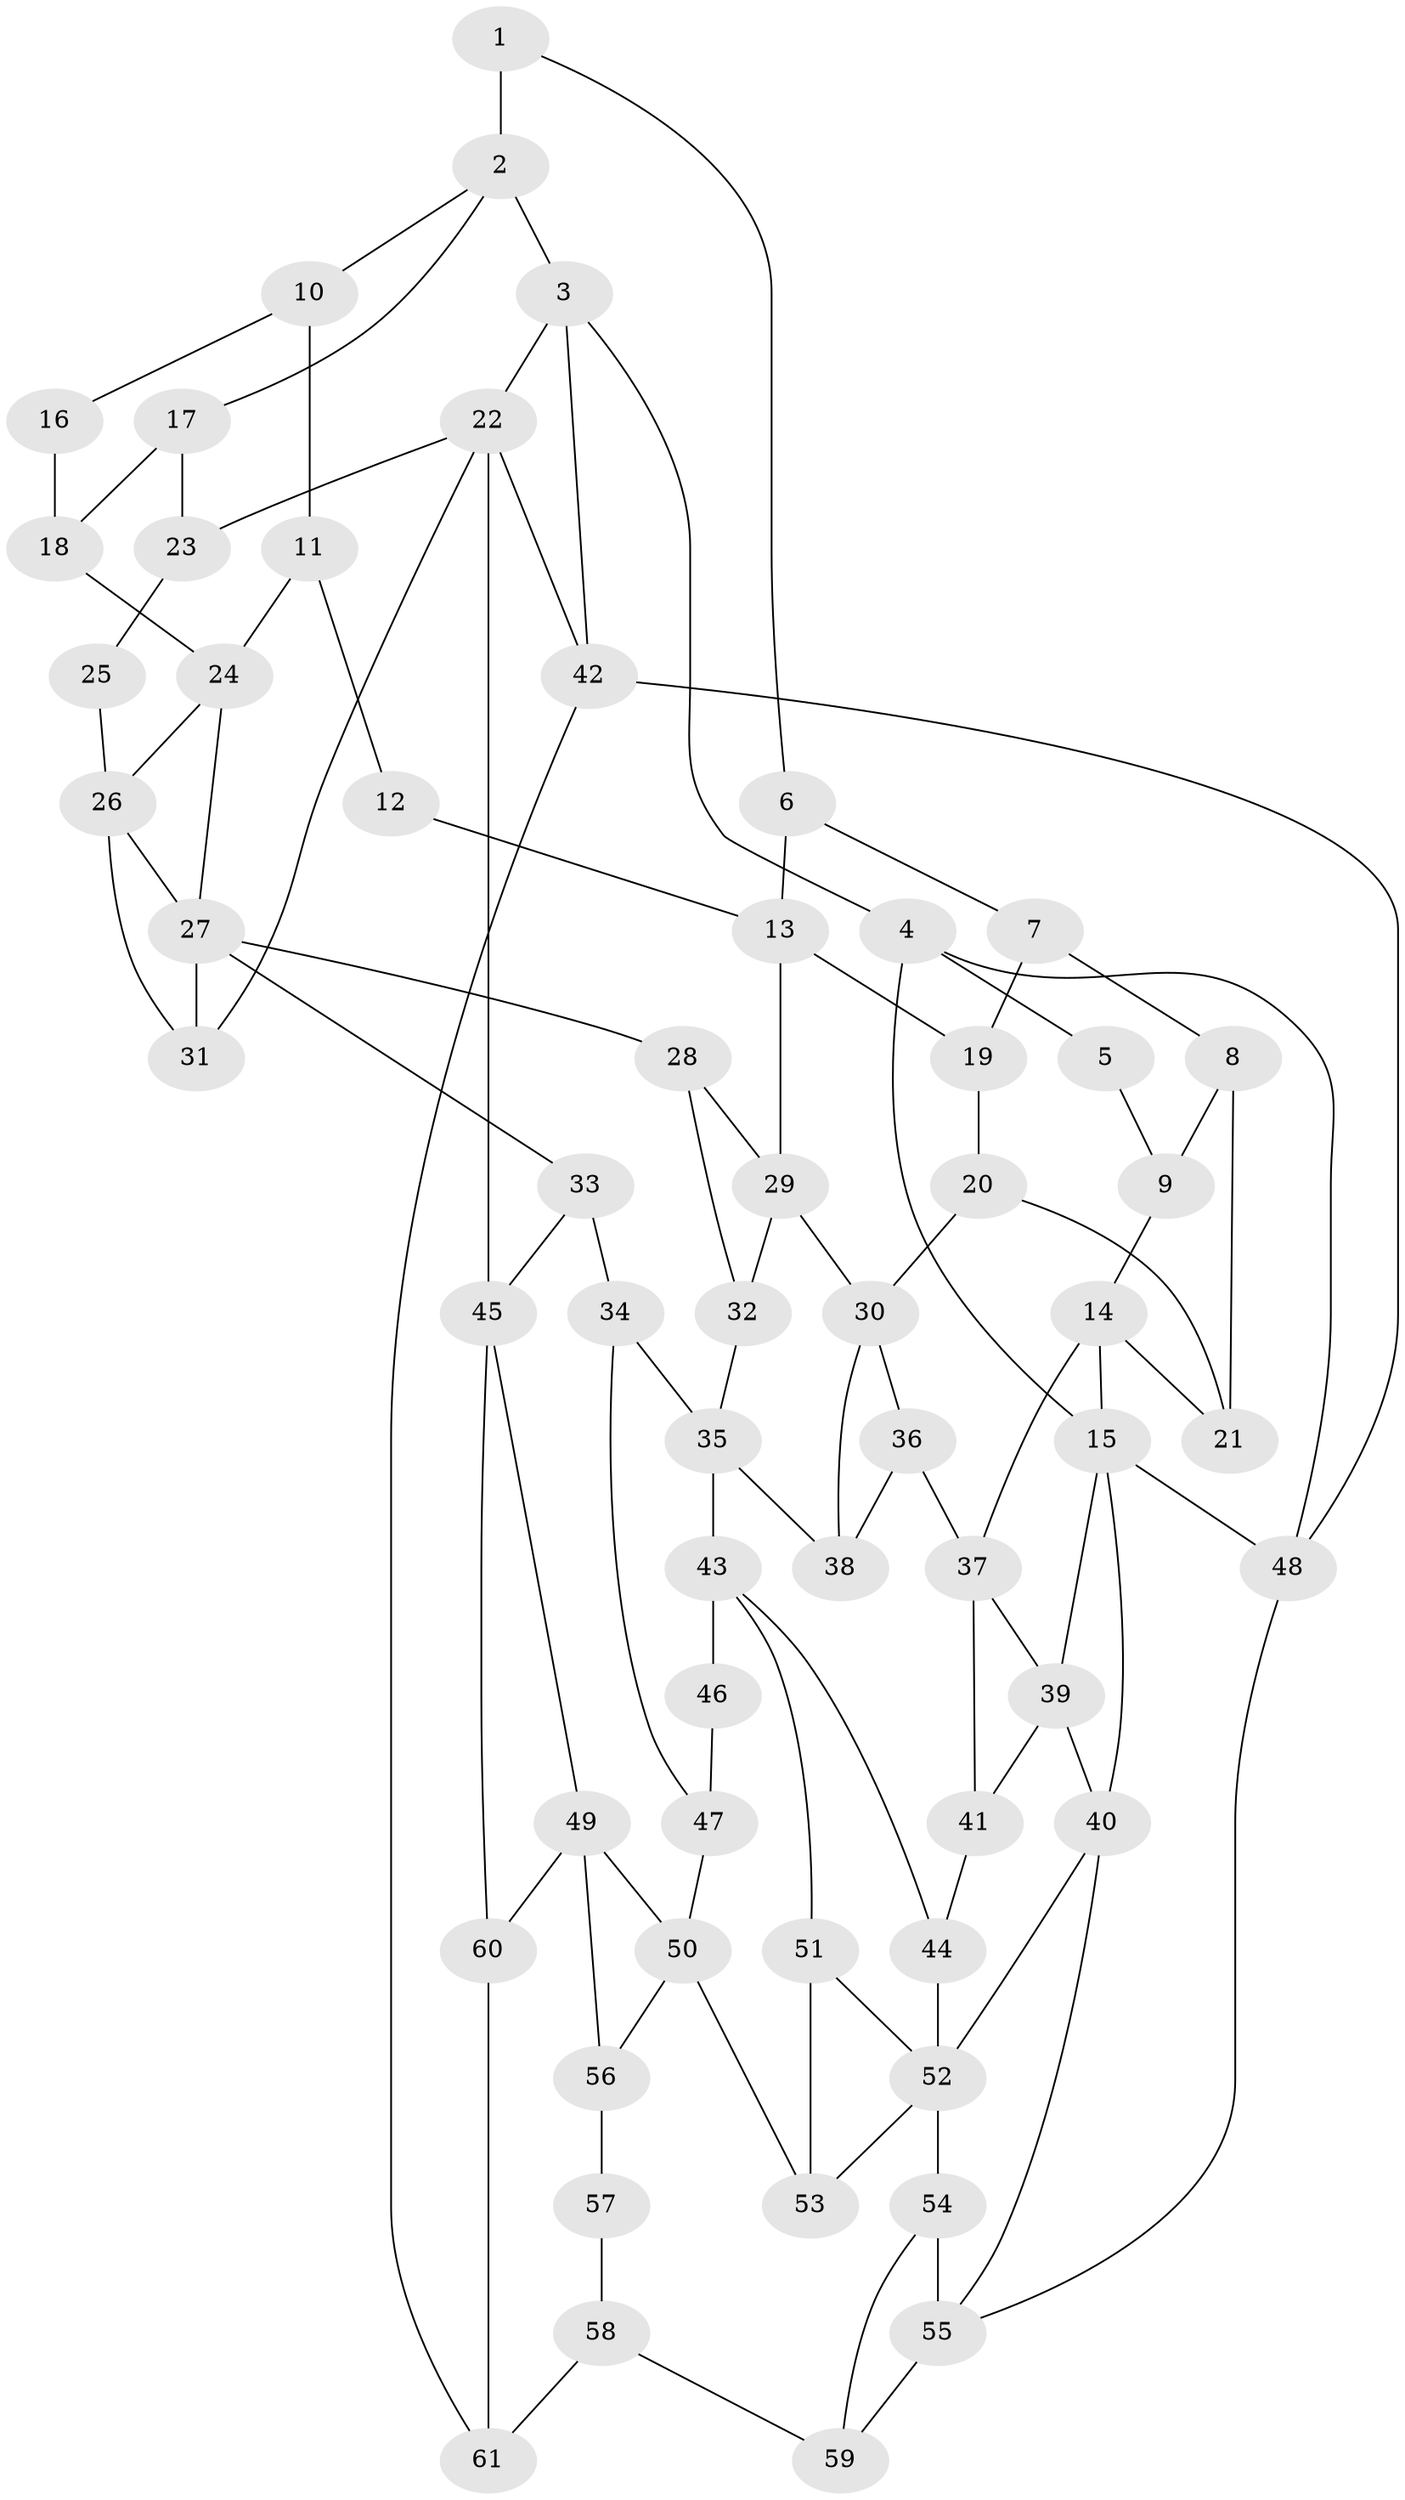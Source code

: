 // original degree distribution, {3: 0.03278688524590164, 4: 0.22131147540983606, 6: 0.23770491803278687, 5: 0.5081967213114754}
// Generated by graph-tools (version 1.1) at 2025/38/03/09/25 02:38:38]
// undirected, 61 vertices, 102 edges
graph export_dot {
graph [start="1"]
  node [color=gray90,style=filled];
  1;
  2;
  3;
  4;
  5;
  6;
  7;
  8;
  9;
  10;
  11;
  12;
  13;
  14;
  15;
  16;
  17;
  18;
  19;
  20;
  21;
  22;
  23;
  24;
  25;
  26;
  27;
  28;
  29;
  30;
  31;
  32;
  33;
  34;
  35;
  36;
  37;
  38;
  39;
  40;
  41;
  42;
  43;
  44;
  45;
  46;
  47;
  48;
  49;
  50;
  51;
  52;
  53;
  54;
  55;
  56;
  57;
  58;
  59;
  60;
  61;
  1 -- 2 [weight=2.0];
  1 -- 6 [weight=1.0];
  2 -- 3 [weight=1.0];
  2 -- 10 [weight=1.0];
  2 -- 17 [weight=1.0];
  3 -- 4 [weight=1.0];
  3 -- 22 [weight=1.0];
  3 -- 42 [weight=1.0];
  4 -- 5 [weight=1.0];
  4 -- 15 [weight=1.0];
  4 -- 48 [weight=1.0];
  5 -- 9 [weight=1.0];
  6 -- 7 [weight=1.0];
  6 -- 13 [weight=1.0];
  7 -- 8 [weight=1.0];
  7 -- 19 [weight=1.0];
  8 -- 9 [weight=4.0];
  8 -- 21 [weight=1.0];
  9 -- 14 [weight=1.0];
  10 -- 11 [weight=1.0];
  10 -- 16 [weight=1.0];
  11 -- 12 [weight=1.0];
  11 -- 24 [weight=1.0];
  12 -- 13 [weight=2.0];
  13 -- 19 [weight=1.0];
  13 -- 29 [weight=2.0];
  14 -- 15 [weight=2.0];
  14 -- 21 [weight=1.0];
  14 -- 37 [weight=1.0];
  15 -- 39 [weight=1.0];
  15 -- 40 [weight=1.0];
  15 -- 48 [weight=1.0];
  16 -- 18 [weight=1.0];
  17 -- 18 [weight=1.0];
  17 -- 23 [weight=1.0];
  18 -- 24 [weight=1.0];
  19 -- 20 [weight=1.0];
  20 -- 21 [weight=1.0];
  20 -- 30 [weight=1.0];
  22 -- 23 [weight=1.0];
  22 -- 31 [weight=1.0];
  22 -- 42 [weight=1.0];
  22 -- 45 [weight=2.0];
  23 -- 25 [weight=1.0];
  24 -- 26 [weight=2.0];
  24 -- 27 [weight=1.0];
  25 -- 26 [weight=2.0];
  26 -- 27 [weight=1.0];
  26 -- 31 [weight=1.0];
  27 -- 28 [weight=1.0];
  27 -- 31 [weight=1.0];
  27 -- 33 [weight=1.0];
  28 -- 29 [weight=1.0];
  28 -- 32 [weight=1.0];
  29 -- 30 [weight=2.0];
  29 -- 32 [weight=1.0];
  30 -- 36 [weight=1.0];
  30 -- 38 [weight=1.0];
  32 -- 35 [weight=1.0];
  33 -- 34 [weight=1.0];
  33 -- 45 [weight=1.0];
  34 -- 35 [weight=1.0];
  34 -- 47 [weight=1.0];
  35 -- 38 [weight=1.0];
  35 -- 43 [weight=2.0];
  36 -- 37 [weight=1.0];
  36 -- 38 [weight=1.0];
  37 -- 39 [weight=1.0];
  37 -- 41 [weight=1.0];
  39 -- 40 [weight=2.0];
  39 -- 41 [weight=2.0];
  40 -- 52 [weight=1.0];
  40 -- 55 [weight=1.0];
  41 -- 44 [weight=1.0];
  42 -- 48 [weight=1.0];
  42 -- 61 [weight=1.0];
  43 -- 44 [weight=1.0];
  43 -- 46 [weight=2.0];
  43 -- 51 [weight=1.0];
  44 -- 52 [weight=1.0];
  45 -- 49 [weight=1.0];
  45 -- 60 [weight=1.0];
  46 -- 47 [weight=1.0];
  47 -- 50 [weight=1.0];
  48 -- 55 [weight=1.0];
  49 -- 50 [weight=1.0];
  49 -- 56 [weight=2.0];
  49 -- 60 [weight=1.0];
  50 -- 53 [weight=1.0];
  50 -- 56 [weight=2.0];
  51 -- 52 [weight=1.0];
  51 -- 53 [weight=1.0];
  52 -- 53 [weight=1.0];
  52 -- 54 [weight=2.0];
  54 -- 55 [weight=3.0];
  54 -- 59 [weight=1.0];
  55 -- 59 [weight=1.0];
  56 -- 57 [weight=2.0];
  57 -- 58 [weight=1.0];
  58 -- 59 [weight=1.0];
  58 -- 61 [weight=1.0];
  60 -- 61 [weight=1.0];
}
